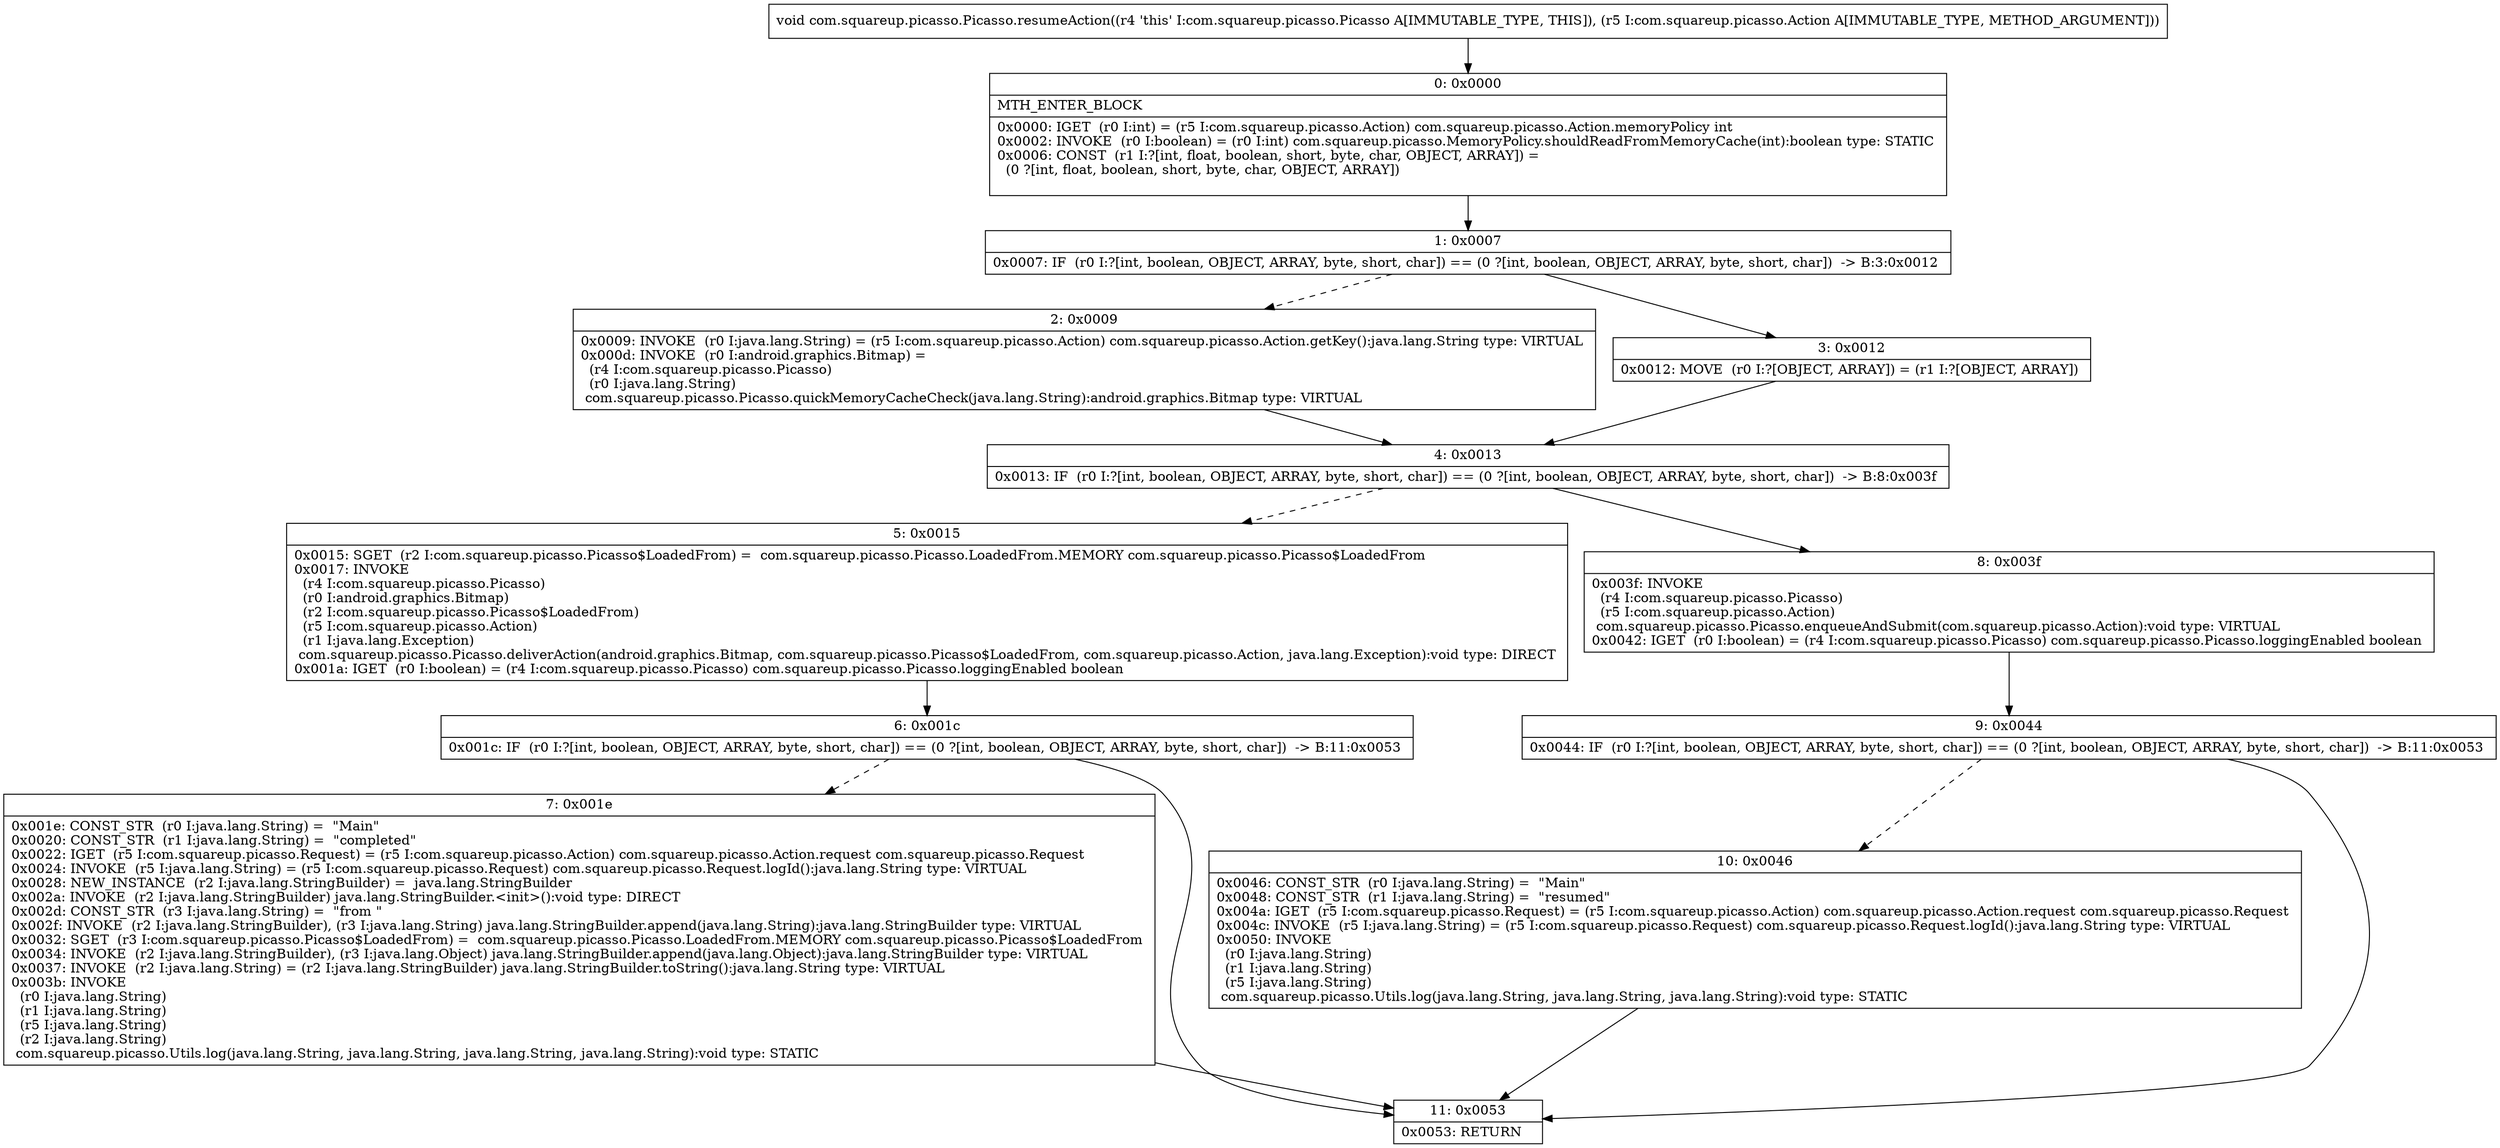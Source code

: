 digraph "CFG forcom.squareup.picasso.Picasso.resumeAction(Lcom\/squareup\/picasso\/Action;)V" {
Node_0 [shape=record,label="{0\:\ 0x0000|MTH_ENTER_BLOCK\l|0x0000: IGET  (r0 I:int) = (r5 I:com.squareup.picasso.Action) com.squareup.picasso.Action.memoryPolicy int \l0x0002: INVOKE  (r0 I:boolean) = (r0 I:int) com.squareup.picasso.MemoryPolicy.shouldReadFromMemoryCache(int):boolean type: STATIC \l0x0006: CONST  (r1 I:?[int, float, boolean, short, byte, char, OBJECT, ARRAY]) = \l  (0 ?[int, float, boolean, short, byte, char, OBJECT, ARRAY])\l \l}"];
Node_1 [shape=record,label="{1\:\ 0x0007|0x0007: IF  (r0 I:?[int, boolean, OBJECT, ARRAY, byte, short, char]) == (0 ?[int, boolean, OBJECT, ARRAY, byte, short, char])  \-\> B:3:0x0012 \l}"];
Node_2 [shape=record,label="{2\:\ 0x0009|0x0009: INVOKE  (r0 I:java.lang.String) = (r5 I:com.squareup.picasso.Action) com.squareup.picasso.Action.getKey():java.lang.String type: VIRTUAL \l0x000d: INVOKE  (r0 I:android.graphics.Bitmap) = \l  (r4 I:com.squareup.picasso.Picasso)\l  (r0 I:java.lang.String)\l com.squareup.picasso.Picasso.quickMemoryCacheCheck(java.lang.String):android.graphics.Bitmap type: VIRTUAL \l}"];
Node_3 [shape=record,label="{3\:\ 0x0012|0x0012: MOVE  (r0 I:?[OBJECT, ARRAY]) = (r1 I:?[OBJECT, ARRAY]) \l}"];
Node_4 [shape=record,label="{4\:\ 0x0013|0x0013: IF  (r0 I:?[int, boolean, OBJECT, ARRAY, byte, short, char]) == (0 ?[int, boolean, OBJECT, ARRAY, byte, short, char])  \-\> B:8:0x003f \l}"];
Node_5 [shape=record,label="{5\:\ 0x0015|0x0015: SGET  (r2 I:com.squareup.picasso.Picasso$LoadedFrom) =  com.squareup.picasso.Picasso.LoadedFrom.MEMORY com.squareup.picasso.Picasso$LoadedFrom \l0x0017: INVOKE  \l  (r4 I:com.squareup.picasso.Picasso)\l  (r0 I:android.graphics.Bitmap)\l  (r2 I:com.squareup.picasso.Picasso$LoadedFrom)\l  (r5 I:com.squareup.picasso.Action)\l  (r1 I:java.lang.Exception)\l com.squareup.picasso.Picasso.deliverAction(android.graphics.Bitmap, com.squareup.picasso.Picasso$LoadedFrom, com.squareup.picasso.Action, java.lang.Exception):void type: DIRECT \l0x001a: IGET  (r0 I:boolean) = (r4 I:com.squareup.picasso.Picasso) com.squareup.picasso.Picasso.loggingEnabled boolean \l}"];
Node_6 [shape=record,label="{6\:\ 0x001c|0x001c: IF  (r0 I:?[int, boolean, OBJECT, ARRAY, byte, short, char]) == (0 ?[int, boolean, OBJECT, ARRAY, byte, short, char])  \-\> B:11:0x0053 \l}"];
Node_7 [shape=record,label="{7\:\ 0x001e|0x001e: CONST_STR  (r0 I:java.lang.String) =  \"Main\" \l0x0020: CONST_STR  (r1 I:java.lang.String) =  \"completed\" \l0x0022: IGET  (r5 I:com.squareup.picasso.Request) = (r5 I:com.squareup.picasso.Action) com.squareup.picasso.Action.request com.squareup.picasso.Request \l0x0024: INVOKE  (r5 I:java.lang.String) = (r5 I:com.squareup.picasso.Request) com.squareup.picasso.Request.logId():java.lang.String type: VIRTUAL \l0x0028: NEW_INSTANCE  (r2 I:java.lang.StringBuilder) =  java.lang.StringBuilder \l0x002a: INVOKE  (r2 I:java.lang.StringBuilder) java.lang.StringBuilder.\<init\>():void type: DIRECT \l0x002d: CONST_STR  (r3 I:java.lang.String) =  \"from \" \l0x002f: INVOKE  (r2 I:java.lang.StringBuilder), (r3 I:java.lang.String) java.lang.StringBuilder.append(java.lang.String):java.lang.StringBuilder type: VIRTUAL \l0x0032: SGET  (r3 I:com.squareup.picasso.Picasso$LoadedFrom) =  com.squareup.picasso.Picasso.LoadedFrom.MEMORY com.squareup.picasso.Picasso$LoadedFrom \l0x0034: INVOKE  (r2 I:java.lang.StringBuilder), (r3 I:java.lang.Object) java.lang.StringBuilder.append(java.lang.Object):java.lang.StringBuilder type: VIRTUAL \l0x0037: INVOKE  (r2 I:java.lang.String) = (r2 I:java.lang.StringBuilder) java.lang.StringBuilder.toString():java.lang.String type: VIRTUAL \l0x003b: INVOKE  \l  (r0 I:java.lang.String)\l  (r1 I:java.lang.String)\l  (r5 I:java.lang.String)\l  (r2 I:java.lang.String)\l com.squareup.picasso.Utils.log(java.lang.String, java.lang.String, java.lang.String, java.lang.String):void type: STATIC \l}"];
Node_8 [shape=record,label="{8\:\ 0x003f|0x003f: INVOKE  \l  (r4 I:com.squareup.picasso.Picasso)\l  (r5 I:com.squareup.picasso.Action)\l com.squareup.picasso.Picasso.enqueueAndSubmit(com.squareup.picasso.Action):void type: VIRTUAL \l0x0042: IGET  (r0 I:boolean) = (r4 I:com.squareup.picasso.Picasso) com.squareup.picasso.Picasso.loggingEnabled boolean \l}"];
Node_9 [shape=record,label="{9\:\ 0x0044|0x0044: IF  (r0 I:?[int, boolean, OBJECT, ARRAY, byte, short, char]) == (0 ?[int, boolean, OBJECT, ARRAY, byte, short, char])  \-\> B:11:0x0053 \l}"];
Node_10 [shape=record,label="{10\:\ 0x0046|0x0046: CONST_STR  (r0 I:java.lang.String) =  \"Main\" \l0x0048: CONST_STR  (r1 I:java.lang.String) =  \"resumed\" \l0x004a: IGET  (r5 I:com.squareup.picasso.Request) = (r5 I:com.squareup.picasso.Action) com.squareup.picasso.Action.request com.squareup.picasso.Request \l0x004c: INVOKE  (r5 I:java.lang.String) = (r5 I:com.squareup.picasso.Request) com.squareup.picasso.Request.logId():java.lang.String type: VIRTUAL \l0x0050: INVOKE  \l  (r0 I:java.lang.String)\l  (r1 I:java.lang.String)\l  (r5 I:java.lang.String)\l com.squareup.picasso.Utils.log(java.lang.String, java.lang.String, java.lang.String):void type: STATIC \l}"];
Node_11 [shape=record,label="{11\:\ 0x0053|0x0053: RETURN   \l}"];
MethodNode[shape=record,label="{void com.squareup.picasso.Picasso.resumeAction((r4 'this' I:com.squareup.picasso.Picasso A[IMMUTABLE_TYPE, THIS]), (r5 I:com.squareup.picasso.Action A[IMMUTABLE_TYPE, METHOD_ARGUMENT])) }"];
MethodNode -> Node_0;
Node_0 -> Node_1;
Node_1 -> Node_2[style=dashed];
Node_1 -> Node_3;
Node_2 -> Node_4;
Node_3 -> Node_4;
Node_4 -> Node_5[style=dashed];
Node_4 -> Node_8;
Node_5 -> Node_6;
Node_6 -> Node_7[style=dashed];
Node_6 -> Node_11;
Node_7 -> Node_11;
Node_8 -> Node_9;
Node_9 -> Node_10[style=dashed];
Node_9 -> Node_11;
Node_10 -> Node_11;
}

